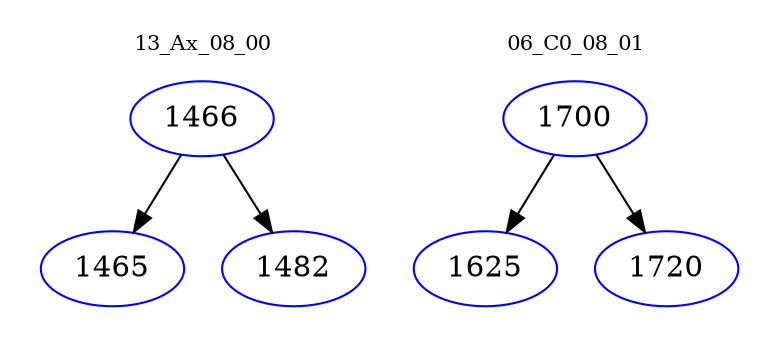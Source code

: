 digraph{
subgraph cluster_0 {
color = white
label = "13_Ax_08_00";
fontsize=10;
T0_1466 [label="1466", color="blue"]
T0_1466 -> T0_1465 [color="black"]
T0_1465 [label="1465", color="blue"]
T0_1466 -> T0_1482 [color="black"]
T0_1482 [label="1482", color="blue"]
}
subgraph cluster_1 {
color = white
label = "06_C0_08_01";
fontsize=10;
T1_1700 [label="1700", color="blue"]
T1_1700 -> T1_1625 [color="black"]
T1_1625 [label="1625", color="blue"]
T1_1700 -> T1_1720 [color="black"]
T1_1720 [label="1720", color="blue"]
}
}
